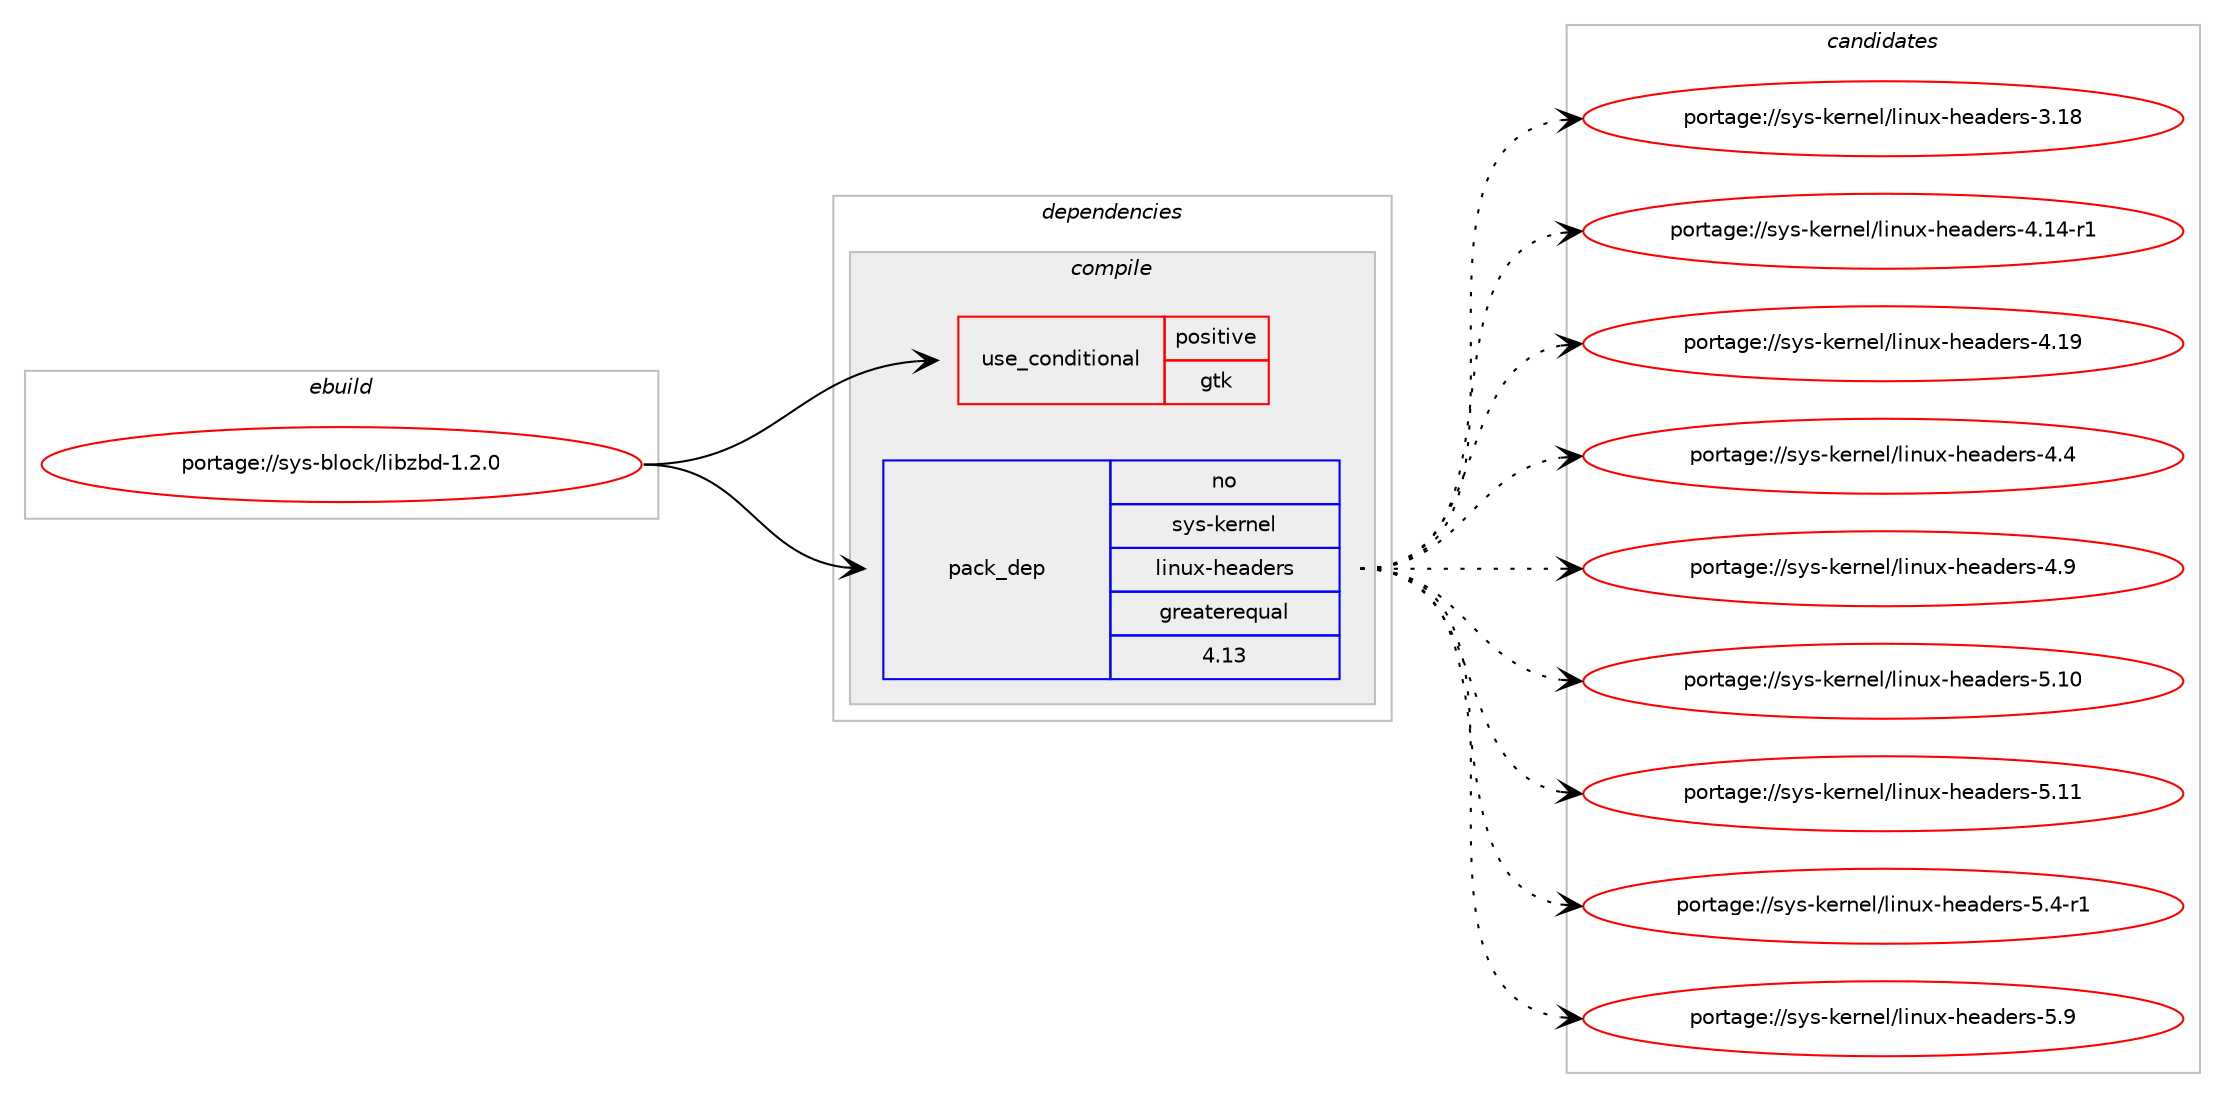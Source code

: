 digraph prolog {

# *************
# Graph options
# *************

newrank=true;
concentrate=true;
compound=true;
graph [rankdir=LR,fontname=Helvetica,fontsize=10,ranksep=1.5];#, ranksep=2.5, nodesep=0.2];
edge  [arrowhead=vee];
node  [fontname=Helvetica,fontsize=10];

# **********
# The ebuild
# **********

subgraph cluster_leftcol {
color=gray;
rank=same;
label=<<i>ebuild</i>>;
id [label="portage://sys-block/libzbd-1.2.0", color=red, width=4, href="../sys-block/libzbd-1.2.0.svg"];
}

# ****************
# The dependencies
# ****************

subgraph cluster_midcol {
color=gray;
label=<<i>dependencies</i>>;
subgraph cluster_compile {
fillcolor="#eeeeee";
style=filled;
label=<<i>compile</i>>;
subgraph cond1819 {
dependency2715 [label=<<TABLE BORDER="0" CELLBORDER="1" CELLSPACING="0" CELLPADDING="4"><TR><TD ROWSPAN="3" CELLPADDING="10">use_conditional</TD></TR><TR><TD>positive</TD></TR><TR><TD>gtk</TD></TR></TABLE>>, shape=none, color=red];
# *** BEGIN UNKNOWN DEPENDENCY TYPE (TODO) ***
# dependency2715 -> package_dependency(portage://sys-block/libzbd-1.2.0,install,no,x11-libs,gtk+,none,[,,],[slot(3)],[])
# *** END UNKNOWN DEPENDENCY TYPE (TODO) ***

}
id:e -> dependency2715:w [weight=20,style="solid",arrowhead="vee"];
subgraph pack850 {
dependency2716 [label=<<TABLE BORDER="0" CELLBORDER="1" CELLSPACING="0" CELLPADDING="4" WIDTH="220"><TR><TD ROWSPAN="6" CELLPADDING="30">pack_dep</TD></TR><TR><TD WIDTH="110">no</TD></TR><TR><TD>sys-kernel</TD></TR><TR><TD>linux-headers</TD></TR><TR><TD>greaterequal</TD></TR><TR><TD>4.13</TD></TR></TABLE>>, shape=none, color=blue];
}
id:e -> dependency2716:w [weight=20,style="solid",arrowhead="vee"];
# *** BEGIN UNKNOWN DEPENDENCY TYPE (TODO) ***
# id -> package_dependency(portage://sys-block/libzbd-1.2.0,install,no,virtual,pkgconfig,none,[,,],[],[])
# *** END UNKNOWN DEPENDENCY TYPE (TODO) ***

}
subgraph cluster_compileandrun {
fillcolor="#eeeeee";
style=filled;
label=<<i>compile and run</i>>;
}
subgraph cluster_run {
fillcolor="#eeeeee";
style=filled;
label=<<i>run</i>>;
}
}

# **************
# The candidates
# **************

subgraph cluster_choices {
rank=same;
color=gray;
label=<<i>candidates</i>>;

subgraph choice850 {
color=black;
nodesep=1;
choice115121115451071011141101011084710810511011712045104101971001011141154551464956 [label="portage://sys-kernel/linux-headers-3.18", color=red, width=4,href="../sys-kernel/linux-headers-3.18.svg"];
choice1151211154510710111411010110847108105110117120451041019710010111411545524649524511449 [label="portage://sys-kernel/linux-headers-4.14-r1", color=red, width=4,href="../sys-kernel/linux-headers-4.14-r1.svg"];
choice115121115451071011141101011084710810511011712045104101971001011141154552464957 [label="portage://sys-kernel/linux-headers-4.19", color=red, width=4,href="../sys-kernel/linux-headers-4.19.svg"];
choice1151211154510710111411010110847108105110117120451041019710010111411545524652 [label="portage://sys-kernel/linux-headers-4.4", color=red, width=4,href="../sys-kernel/linux-headers-4.4.svg"];
choice1151211154510710111411010110847108105110117120451041019710010111411545524657 [label="portage://sys-kernel/linux-headers-4.9", color=red, width=4,href="../sys-kernel/linux-headers-4.9.svg"];
choice115121115451071011141101011084710810511011712045104101971001011141154553464948 [label="portage://sys-kernel/linux-headers-5.10", color=red, width=4,href="../sys-kernel/linux-headers-5.10.svg"];
choice115121115451071011141101011084710810511011712045104101971001011141154553464949 [label="portage://sys-kernel/linux-headers-5.11", color=red, width=4,href="../sys-kernel/linux-headers-5.11.svg"];
choice11512111545107101114110101108471081051101171204510410197100101114115455346524511449 [label="portage://sys-kernel/linux-headers-5.4-r1", color=red, width=4,href="../sys-kernel/linux-headers-5.4-r1.svg"];
choice1151211154510710111411010110847108105110117120451041019710010111411545534657 [label="portage://sys-kernel/linux-headers-5.9", color=red, width=4,href="../sys-kernel/linux-headers-5.9.svg"];
dependency2716:e -> choice115121115451071011141101011084710810511011712045104101971001011141154551464956:w [style=dotted,weight="100"];
dependency2716:e -> choice1151211154510710111411010110847108105110117120451041019710010111411545524649524511449:w [style=dotted,weight="100"];
dependency2716:e -> choice115121115451071011141101011084710810511011712045104101971001011141154552464957:w [style=dotted,weight="100"];
dependency2716:e -> choice1151211154510710111411010110847108105110117120451041019710010111411545524652:w [style=dotted,weight="100"];
dependency2716:e -> choice1151211154510710111411010110847108105110117120451041019710010111411545524657:w [style=dotted,weight="100"];
dependency2716:e -> choice115121115451071011141101011084710810511011712045104101971001011141154553464948:w [style=dotted,weight="100"];
dependency2716:e -> choice115121115451071011141101011084710810511011712045104101971001011141154553464949:w [style=dotted,weight="100"];
dependency2716:e -> choice11512111545107101114110101108471081051101171204510410197100101114115455346524511449:w [style=dotted,weight="100"];
dependency2716:e -> choice1151211154510710111411010110847108105110117120451041019710010111411545534657:w [style=dotted,weight="100"];
}
}

}
